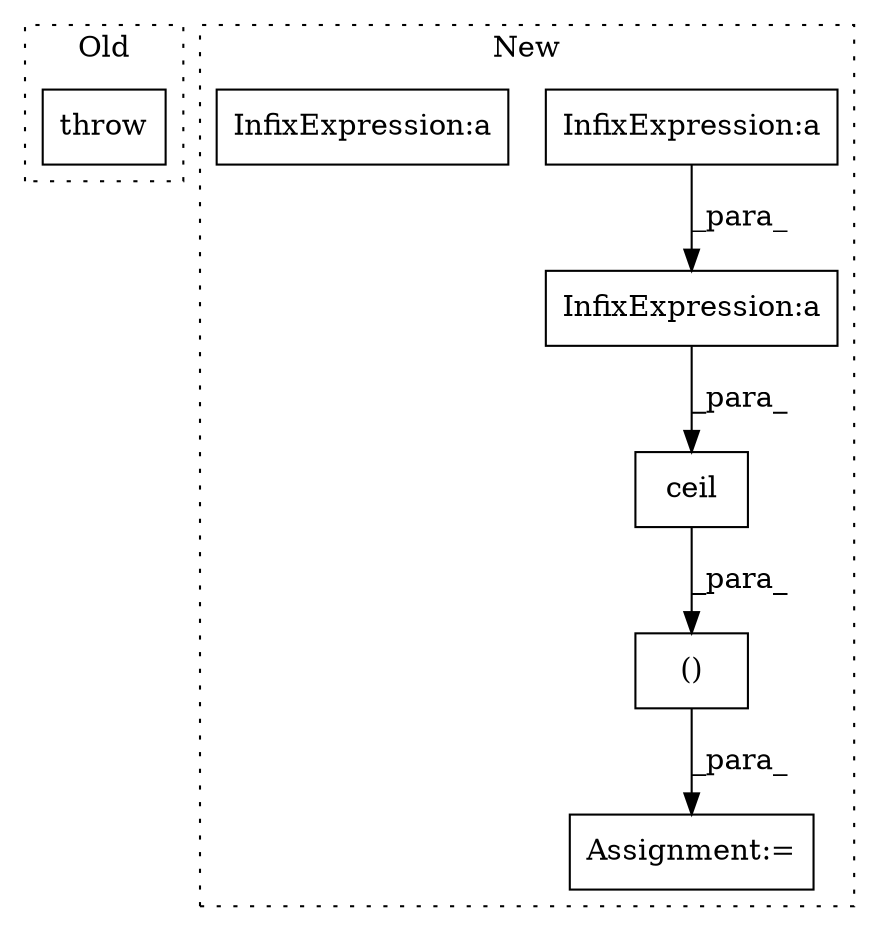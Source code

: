 digraph G {
subgraph cluster0 {
1 [label="throw" a="53" s="813" l="6" shape="box"];
label = "Old";
style="dotted";
}
subgraph cluster1 {
2 [label="ceil" a="32" s="1039,1062" l="5,1" shape="box"];
3 [label="Assignment:=" a="7" s="1261" l="1" shape="box"];
4 [label="InfixExpression:a" a="27" s="1045" l="3" shape="box"];
5 [label="InfixExpression:a" a="27" s="1056" l="3" shape="box"];
6 [label="()" a="106" s="1296" l="61" shape="box"];
7 [label="InfixExpression:a" a="27" s="1088" l="3" shape="box"];
label = "New";
style="dotted";
}
2 -> 6 [label="_para_"];
4 -> 2 [label="_para_"];
5 -> 4 [label="_para_"];
6 -> 3 [label="_para_"];
}